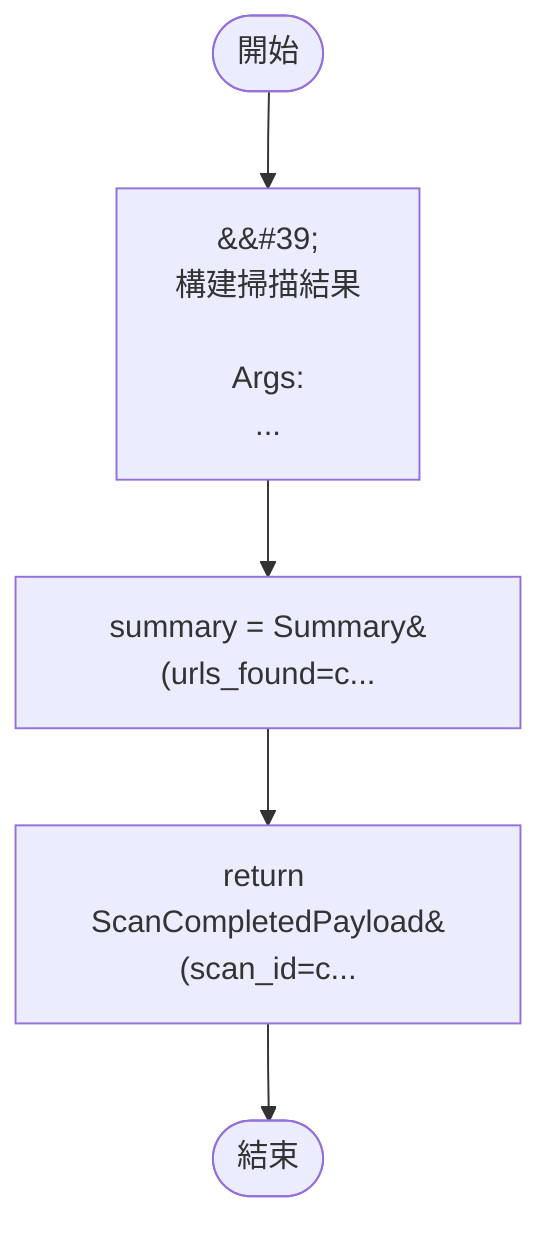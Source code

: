 flowchart TB
    n1([開始])
    n2([結束])
    n3[&amp;&#35;39;\n        構建掃描結果\n\n        Args:\n         ...]
    n4[summary = Summary&#40;urls_found=c...]
    n5[return ScanCompletedPayload&#40;scan_id=c...]
    n1 --> n3
    n3 --> n4
    n4 --> n5
    n5 --> n2